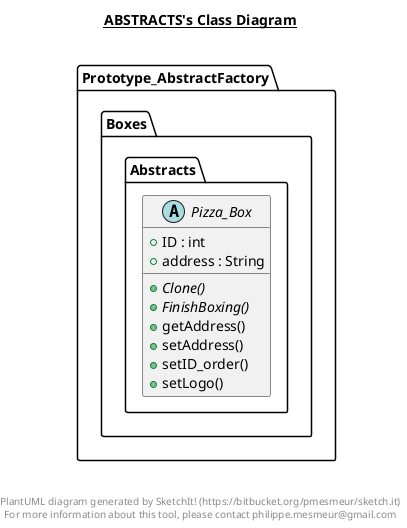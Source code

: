 @startuml

title __ABSTRACTS's Class Diagram__\n

  namespace Prototype_AbstractFactory {
    namespace Boxes {
      namespace Abstracts {
        abstract class Prototype_AbstractFactory.Boxes.Abstracts.Pizza_Box {
            + ID : int
            + address : String
            {abstract} + Clone()
            {abstract} + FinishBoxing()
            + getAddress()
            + setAddress()
            + setID_order()
            + setLogo()
        }
      }
    }
  }
  



right footer


PlantUML diagram generated by SketchIt! (https://bitbucket.org/pmesmeur/sketch.it)
For more information about this tool, please contact philippe.mesmeur@gmail.com
endfooter

@enduml
